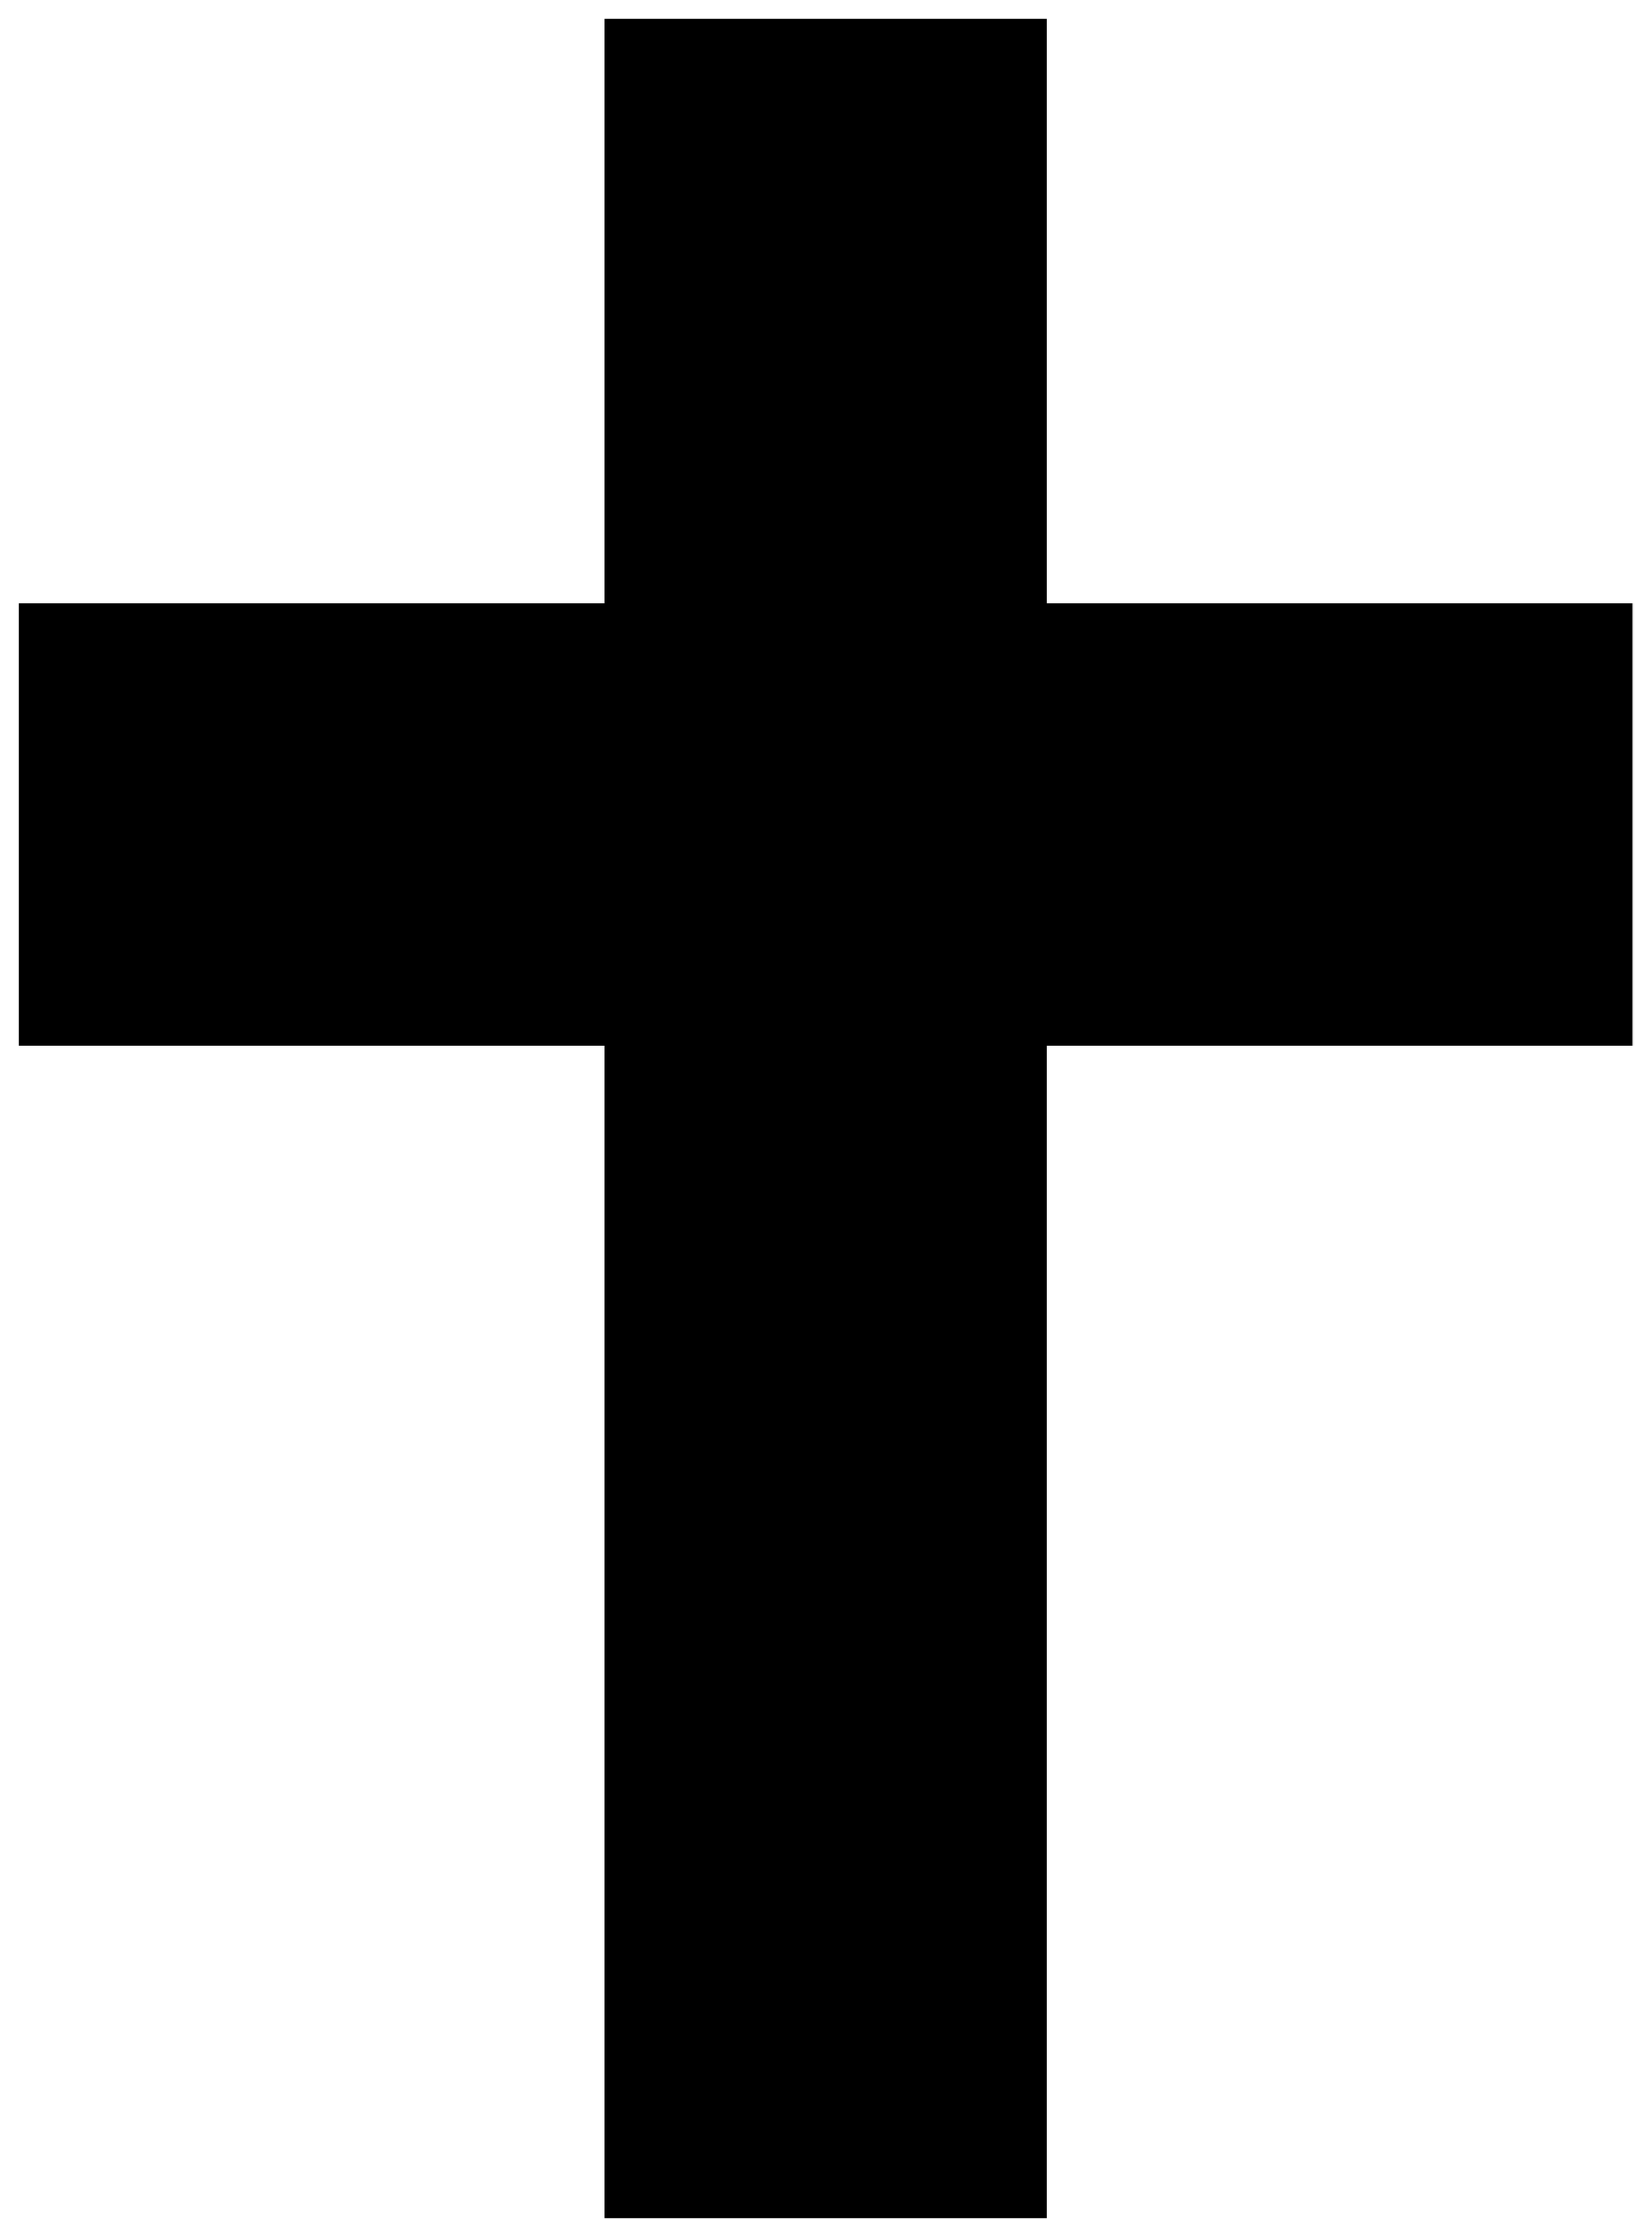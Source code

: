 


\begin{tikzpicture}[y=0.80pt, x=0.80pt, yscale=-1.0, xscale=1.0, inner sep=0pt, outer sep=0pt]
\begin{scope}[shift={(100.0,1864.0)},nonzero rule]
  \path[draw=.,fill=.,line width=1.600pt] (1259.0,-790.0) --
    (864.0,-790.0) -- (864.0,0.0) -- (568.0,0.0) --
    (568.0,-790.0) -- (173.0,-790.0) -- (173.0,-1086.0) --
    (568.0,-1086.0) -- (568.0,-1480.0) -- (864.0,-1480.0) --
    (864.0,-1086.0) -- (1259.0,-1086.0) -- (1259.0,-790.0) --
    cycle;
\end{scope}

\end{tikzpicture}

